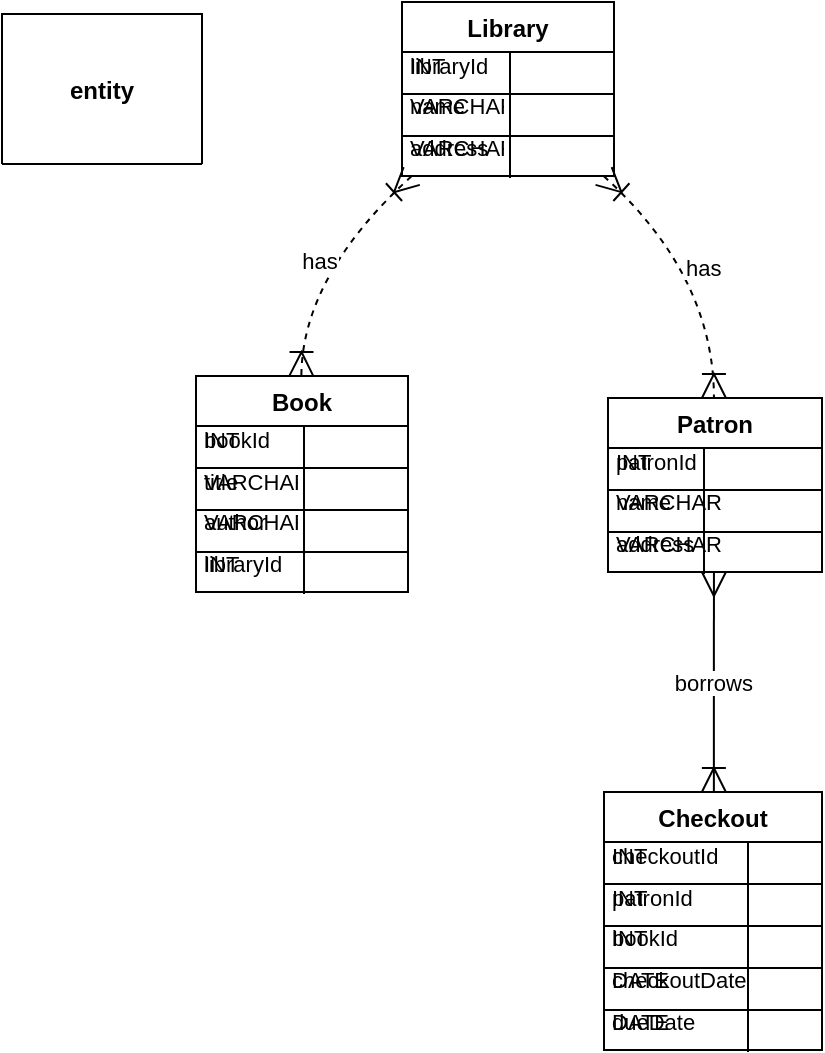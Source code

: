 <mxfile version="22.0.4" type="github">
  <diagram name="Page-1" id="wdX6j9up7Imqg9CHnApy">
    <mxGraphModel>
      <root>
        <mxCell id="0" />
        <mxCell id="1" parent="0" />
        <mxCell id="2" value="entity" style="shape=table;startSize=75;container=1;collapsible=0;childLayout=tableLayout;fixedRows=1;rowLines=1;fontStyle=1;align=center;resizeLast=1;" vertex="1" parent="1">
          <mxGeometry x="20" y="26" width="100" height="75" as="geometry" />
        </mxCell>
        <mxCell id="3" value="Library" style="shape=table;startSize=25;container=1;collapsible=0;childLayout=tableLayout;fixedRows=1;rowLines=1;fontStyle=1;align=center;resizeLast=1;" vertex="1" parent="1">
          <mxGeometry x="220" y="20" width="106" height="87" as="geometry" />
        </mxCell>
        <mxCell id="4" style="shape=tableRow;horizontal=0;startSize=0;swimlaneHead=0;swimlaneBody=0;fillColor=none;collapsible=0;dropTarget=0;points=[[0,0.5],[1,0.5]];portConstraint=eastwest;top=0;left=0;right=0;bottom=0;" vertex="1" parent="3">
          <mxGeometry y="21" width="106" height="21" as="geometry" />
        </mxCell>
        <mxCell id="5" value="libraryId" style="shape=partialRectangle;connectable=0;fillColor=none;top=0;left=0;bottom=0;right=0;align=left;spacingLeft=2;overflow=hidden;fontSize=11;" vertex="1" parent="4">
          <mxGeometry width="54" height="21" as="geometry" />
        </mxCell>
        <mxCell id="6" value="INT" style="shape=partialRectangle;connectable=0;fillColor=none;top=0;left=0;bottom=0;right=0;align=left;spacingLeft=2;overflow=hidden;fontSize=11;" vertex="1" parent="4">
          <mxGeometry width="52" height="21" as="geometry" />
        </mxCell>
        <mxCell id="7" style="shape=tableRow;horizontal=0;startSize=0;swimlaneHead=0;swimlaneBody=0;fillColor=none;collapsible=0;dropTarget=0;points=[[0,0.5],[1,0.5]];portConstraint=eastwest;top=0;left=0;right=0;bottom=0;" vertex="1" parent="3">
          <mxGeometry y="41" width="106" height="21" as="geometry" />
        </mxCell>
        <mxCell id="8" value="name" style="shape=partialRectangle;connectable=0;fillColor=none;top=0;left=0;bottom=0;right=0;align=left;spacingLeft=2;overflow=hidden;fontSize=11;" vertex="1" parent="7">
          <mxGeometry width="54" height="21" as="geometry" />
        </mxCell>
        <mxCell id="9" value="VARCHAR" style="shape=partialRectangle;connectable=0;fillColor=none;top=0;left=0;bottom=0;right=0;align=left;spacingLeft=2;overflow=hidden;fontSize=11;" vertex="1" parent="7">
          <mxGeometry width="52" height="21" as="geometry" />
        </mxCell>
        <mxCell id="10" style="shape=tableRow;horizontal=0;startSize=0;swimlaneHead=0;swimlaneBody=0;fillColor=none;collapsible=0;dropTarget=0;points=[[0,0.5],[1,0.5]];portConstraint=eastwest;top=0;left=0;right=0;bottom=0;" vertex="1" parent="3">
          <mxGeometry y="62" width="106" height="21" as="geometry" />
        </mxCell>
        <mxCell id="11" value="address" style="shape=partialRectangle;connectable=0;fillColor=none;top=0;left=0;bottom=0;right=0;align=left;spacingLeft=2;overflow=hidden;fontSize=11;" vertex="1" parent="10">
          <mxGeometry width="54" height="21" as="geometry" />
        </mxCell>
        <mxCell id="12" value="VARCHAR" style="shape=partialRectangle;connectable=0;fillColor=none;top=0;left=0;bottom=0;right=0;align=left;spacingLeft=2;overflow=hidden;fontSize=11;" vertex="1" parent="10">
          <mxGeometry width="52" height="21" as="geometry" />
        </mxCell>
        <mxCell id="13" value="Book" style="shape=table;startSize=25;container=1;collapsible=0;childLayout=tableLayout;fixedRows=1;rowLines=1;fontStyle=1;align=center;resizeLast=1;" vertex="1" parent="1">
          <mxGeometry x="117" y="207" width="106" height="108" as="geometry" />
        </mxCell>
        <mxCell id="14" style="shape=tableRow;horizontal=0;startSize=0;swimlaneHead=0;swimlaneBody=0;fillColor=none;collapsible=0;dropTarget=0;points=[[0,0.5],[1,0.5]];portConstraint=eastwest;top=0;left=0;right=0;bottom=0;" vertex="1" parent="13">
          <mxGeometry y="21" width="106" height="21" as="geometry" />
        </mxCell>
        <mxCell id="15" value="bookId" style="shape=partialRectangle;connectable=0;fillColor=none;top=0;left=0;bottom=0;right=0;align=left;spacingLeft=2;overflow=hidden;fontSize=11;" vertex="1" parent="14">
          <mxGeometry width="54" height="21" as="geometry" />
        </mxCell>
        <mxCell id="16" value="INT" style="shape=partialRectangle;connectable=0;fillColor=none;top=0;left=0;bottom=0;right=0;align=left;spacingLeft=2;overflow=hidden;fontSize=11;" vertex="1" parent="14">
          <mxGeometry width="52" height="21" as="geometry" />
        </mxCell>
        <mxCell id="17" style="shape=tableRow;horizontal=0;startSize=0;swimlaneHead=0;swimlaneBody=0;fillColor=none;collapsible=0;dropTarget=0;points=[[0,0.5],[1,0.5]];portConstraint=eastwest;top=0;left=0;right=0;bottom=0;" vertex="1" parent="13">
          <mxGeometry y="42" width="106" height="21" as="geometry" />
        </mxCell>
        <mxCell id="18" value="title" style="shape=partialRectangle;connectable=0;fillColor=none;top=0;left=0;bottom=0;right=0;align=left;spacingLeft=2;overflow=hidden;fontSize=11;" vertex="1" parent="17">
          <mxGeometry width="54" height="21" as="geometry" />
        </mxCell>
        <mxCell id="19" value="VARCHAR" style="shape=partialRectangle;connectable=0;fillColor=none;top=0;left=0;bottom=0;right=0;align=left;spacingLeft=2;overflow=hidden;fontSize=11;" vertex="1" parent="17">
          <mxGeometry width="52" height="21" as="geometry" />
        </mxCell>
        <mxCell id="20" style="shape=tableRow;horizontal=0;startSize=0;swimlaneHead=0;swimlaneBody=0;fillColor=none;collapsible=0;dropTarget=0;points=[[0,0.5],[1,0.5]];portConstraint=eastwest;top=0;left=0;right=0;bottom=0;" vertex="1" parent="13">
          <mxGeometry y="62" width="106" height="21" as="geometry" />
        </mxCell>
        <mxCell id="21" value="author" style="shape=partialRectangle;connectable=0;fillColor=none;top=0;left=0;bottom=0;right=0;align=left;spacingLeft=2;overflow=hidden;fontSize=11;" vertex="1" parent="20">
          <mxGeometry width="54" height="21" as="geometry" />
        </mxCell>
        <mxCell id="22" value="VARCHAR" style="shape=partialRectangle;connectable=0;fillColor=none;top=0;left=0;bottom=0;right=0;align=left;spacingLeft=2;overflow=hidden;fontSize=11;" vertex="1" parent="20">
          <mxGeometry width="52" height="21" as="geometry" />
        </mxCell>
        <mxCell id="23" style="shape=tableRow;horizontal=0;startSize=0;swimlaneHead=0;swimlaneBody=0;fillColor=none;collapsible=0;dropTarget=0;points=[[0,0.5],[1,0.5]];portConstraint=eastwest;top=0;left=0;right=0;bottom=0;" vertex="1" parent="13">
          <mxGeometry y="83" width="106" height="21" as="geometry" />
        </mxCell>
        <mxCell id="24" value="libraryId" style="shape=partialRectangle;connectable=0;fillColor=none;top=0;left=0;bottom=0;right=0;align=left;spacingLeft=2;overflow=hidden;fontSize=11;" vertex="1" parent="23">
          <mxGeometry width="54" height="21" as="geometry" />
        </mxCell>
        <mxCell id="25" value="INT" style="shape=partialRectangle;connectable=0;fillColor=none;top=0;left=0;bottom=0;right=0;align=left;spacingLeft=2;overflow=hidden;fontSize=11;" vertex="1" parent="23">
          <mxGeometry width="52" height="21" as="geometry" />
        </mxCell>
        <mxCell id="26" value="Patron" style="shape=table;startSize=25;container=1;collapsible=0;childLayout=tableLayout;fixedRows=1;rowLines=1;fontStyle=1;align=center;resizeLast=1;" vertex="1" parent="1">
          <mxGeometry x="323" y="218" width="107" height="87" as="geometry" />
        </mxCell>
        <mxCell id="27" style="shape=tableRow;horizontal=0;startSize=0;swimlaneHead=0;swimlaneBody=0;fillColor=none;collapsible=0;dropTarget=0;points=[[0,0.5],[1,0.5]];portConstraint=eastwest;top=0;left=0;right=0;bottom=0;" vertex="1" parent="26">
          <mxGeometry y="21" width="107" height="21" as="geometry" />
        </mxCell>
        <mxCell id="28" value="patronId" style="shape=partialRectangle;connectable=0;fillColor=none;top=0;left=0;bottom=0;right=0;align=left;spacingLeft=2;overflow=hidden;fontSize=11;" vertex="1" parent="27">
          <mxGeometry width="48" height="21" as="geometry" />
        </mxCell>
        <mxCell id="29" value="INT" style="shape=partialRectangle;connectable=0;fillColor=none;top=0;left=0;bottom=0;right=0;align=left;spacingLeft=2;overflow=hidden;fontSize=11;" vertex="1" parent="27">
          <mxGeometry width="59" height="21" as="geometry" />
        </mxCell>
        <mxCell id="30" style="shape=tableRow;horizontal=0;startSize=0;swimlaneHead=0;swimlaneBody=0;fillColor=none;collapsible=0;dropTarget=0;points=[[0,0.5],[1,0.5]];portConstraint=eastwest;top=0;left=0;right=0;bottom=0;" vertex="1" parent="26">
          <mxGeometry y="41" width="107" height="21" as="geometry" />
        </mxCell>
        <mxCell id="31" value="name" style="shape=partialRectangle;connectable=0;fillColor=none;top=0;left=0;bottom=0;right=0;align=left;spacingLeft=2;overflow=hidden;fontSize=11;" vertex="1" parent="30">
          <mxGeometry width="48" height="21" as="geometry" />
        </mxCell>
        <mxCell id="32" value="VARCHAR" style="shape=partialRectangle;connectable=0;fillColor=none;top=0;left=0;bottom=0;right=0;align=left;spacingLeft=2;overflow=hidden;fontSize=11;" vertex="1" parent="30">
          <mxGeometry width="59" height="21" as="geometry" />
        </mxCell>
        <mxCell id="33" style="shape=tableRow;horizontal=0;startSize=0;swimlaneHead=0;swimlaneBody=0;fillColor=none;collapsible=0;dropTarget=0;points=[[0,0.5],[1,0.5]];portConstraint=eastwest;top=0;left=0;right=0;bottom=0;" vertex="1" parent="26">
          <mxGeometry y="62" width="107" height="21" as="geometry" />
        </mxCell>
        <mxCell id="34" value="address" style="shape=partialRectangle;connectable=0;fillColor=none;top=0;left=0;bottom=0;right=0;align=left;spacingLeft=2;overflow=hidden;fontSize=11;" vertex="1" parent="33">
          <mxGeometry width="48" height="21" as="geometry" />
        </mxCell>
        <mxCell id="35" value="VARCHAR" style="shape=partialRectangle;connectable=0;fillColor=none;top=0;left=0;bottom=0;right=0;align=left;spacingLeft=2;overflow=hidden;fontSize=11;" vertex="1" parent="33">
          <mxGeometry width="59" height="21" as="geometry" />
        </mxCell>
        <mxCell id="36" value="Checkout" style="shape=table;startSize=25;container=1;collapsible=0;childLayout=tableLayout;fixedRows=1;rowLines=1;fontStyle=1;align=center;resizeLast=1;" vertex="1" parent="1">
          <mxGeometry x="321" y="415" width="109" height="129" as="geometry" />
        </mxCell>
        <mxCell id="37" style="shape=tableRow;horizontal=0;startSize=0;swimlaneHead=0;swimlaneBody=0;fillColor=none;collapsible=0;dropTarget=0;points=[[0,0.5],[1,0.5]];portConstraint=eastwest;top=0;left=0;right=0;bottom=0;" vertex="1" parent="36">
          <mxGeometry y="21" width="109" height="21" as="geometry" />
        </mxCell>
        <mxCell id="38" value="checkoutId" style="shape=partialRectangle;connectable=0;fillColor=none;top=0;left=0;bottom=0;right=0;align=left;spacingLeft=2;overflow=hidden;fontSize=11;" vertex="1" parent="37">
          <mxGeometry width="72" height="21" as="geometry" />
        </mxCell>
        <mxCell id="39" value="INT" style="shape=partialRectangle;connectable=0;fillColor=none;top=0;left=0;bottom=0;right=0;align=left;spacingLeft=2;overflow=hidden;fontSize=11;" vertex="1" parent="37">
          <mxGeometry width="37" height="21" as="geometry" />
        </mxCell>
        <mxCell id="40" style="shape=tableRow;horizontal=0;startSize=0;swimlaneHead=0;swimlaneBody=0;fillColor=none;collapsible=0;dropTarget=0;points=[[0,0.5],[1,0.5]];portConstraint=eastwest;top=0;left=0;right=0;bottom=0;" vertex="1" parent="36">
          <mxGeometry y="42" width="109" height="21" as="geometry" />
        </mxCell>
        <mxCell id="41" value="patronId" style="shape=partialRectangle;connectable=0;fillColor=none;top=0;left=0;bottom=0;right=0;align=left;spacingLeft=2;overflow=hidden;fontSize=11;" vertex="1" parent="40">
          <mxGeometry width="72" height="21" as="geometry" />
        </mxCell>
        <mxCell id="42" value="INT" style="shape=partialRectangle;connectable=0;fillColor=none;top=0;left=0;bottom=0;right=0;align=left;spacingLeft=2;overflow=hidden;fontSize=11;" vertex="1" parent="40">
          <mxGeometry width="37" height="21" as="geometry" />
        </mxCell>
        <mxCell id="43" style="shape=tableRow;horizontal=0;startSize=0;swimlaneHead=0;swimlaneBody=0;fillColor=none;collapsible=0;dropTarget=0;points=[[0,0.5],[1,0.5]];portConstraint=eastwest;top=0;left=0;right=0;bottom=0;" vertex="1" parent="36">
          <mxGeometry y="62" width="109" height="21" as="geometry" />
        </mxCell>
        <mxCell id="44" value="bookId" style="shape=partialRectangle;connectable=0;fillColor=none;top=0;left=0;bottom=0;right=0;align=left;spacingLeft=2;overflow=hidden;fontSize=11;" vertex="1" parent="43">
          <mxGeometry width="72" height="21" as="geometry" />
        </mxCell>
        <mxCell id="45" value="INT" style="shape=partialRectangle;connectable=0;fillColor=none;top=0;left=0;bottom=0;right=0;align=left;spacingLeft=2;overflow=hidden;fontSize=11;" vertex="1" parent="43">
          <mxGeometry width="37" height="21" as="geometry" />
        </mxCell>
        <mxCell id="46" style="shape=tableRow;horizontal=0;startSize=0;swimlaneHead=0;swimlaneBody=0;fillColor=none;collapsible=0;dropTarget=0;points=[[0,0.5],[1,0.5]];portConstraint=eastwest;top=0;left=0;right=0;bottom=0;" vertex="1" parent="36">
          <mxGeometry y="83" width="109" height="21" as="geometry" />
        </mxCell>
        <mxCell id="47" value="checkoutDate" style="shape=partialRectangle;connectable=0;fillColor=none;top=0;left=0;bottom=0;right=0;align=left;spacingLeft=2;overflow=hidden;fontSize=11;" vertex="1" parent="46">
          <mxGeometry width="72" height="21" as="geometry" />
        </mxCell>
        <mxCell id="48" value="DATE" style="shape=partialRectangle;connectable=0;fillColor=none;top=0;left=0;bottom=0;right=0;align=left;spacingLeft=2;overflow=hidden;fontSize=11;" vertex="1" parent="46">
          <mxGeometry width="37" height="21" as="geometry" />
        </mxCell>
        <mxCell id="49" style="shape=tableRow;horizontal=0;startSize=0;swimlaneHead=0;swimlaneBody=0;fillColor=none;collapsible=0;dropTarget=0;points=[[0,0.5],[1,0.5]];portConstraint=eastwest;top=0;left=0;right=0;bottom=0;" vertex="1" parent="36">
          <mxGeometry y="104" width="109" height="21" as="geometry" />
        </mxCell>
        <mxCell id="50" value="dueDate" style="shape=partialRectangle;connectable=0;fillColor=none;top=0;left=0;bottom=0;right=0;align=left;spacingLeft=2;overflow=hidden;fontSize=11;" vertex="1" parent="49">
          <mxGeometry width="72" height="21" as="geometry" />
        </mxCell>
        <mxCell id="51" value="DATE" style="shape=partialRectangle;connectable=0;fillColor=none;top=0;left=0;bottom=0;right=0;align=left;spacingLeft=2;overflow=hidden;fontSize=11;" vertex="1" parent="49">
          <mxGeometry width="37" height="21" as="geometry" />
        </mxCell>
        <mxCell id="52" value="has" style="curved=1;dashed=1;startArrow=ERoneToMany;startSize=10;;endArrow=ERoneToMany;endSize=10;;exitX=0.046;exitY=1;entryX=0.497;entryY=0;" edge="1" parent="1" source="3" target="13">
          <mxGeometry relative="1" as="geometry">
            <Array as="points">
              <mxPoint x="170" y="157" />
            </Array>
          </mxGeometry>
        </mxCell>
        <mxCell id="53" value="has" style="curved=1;dashed=1;startArrow=ERoneToMany;startSize=10;;endArrow=ERoneToMany;endSize=10;;exitX=0.951;exitY=1;entryX=0.495;entryY=-0.006;" edge="1" parent="1" source="3" target="26">
          <mxGeometry relative="1" as="geometry">
            <Array as="points">
              <mxPoint x="376" y="157" />
            </Array>
          </mxGeometry>
        </mxCell>
        <mxCell id="54" value="borrows" style="curved=1;startArrow=ERmany;startSize=10;;endArrow=ERoneToMany;endSize=10;;exitX=0.495;exitY=0.994;entryX=0.504;entryY=0;" edge="1" parent="1" source="26" target="36">
          <mxGeometry relative="1" as="geometry">
            <Array as="points" />
          </mxGeometry>
        </mxCell>
      </root>
    </mxGraphModel>
  </diagram>
</mxfile>
